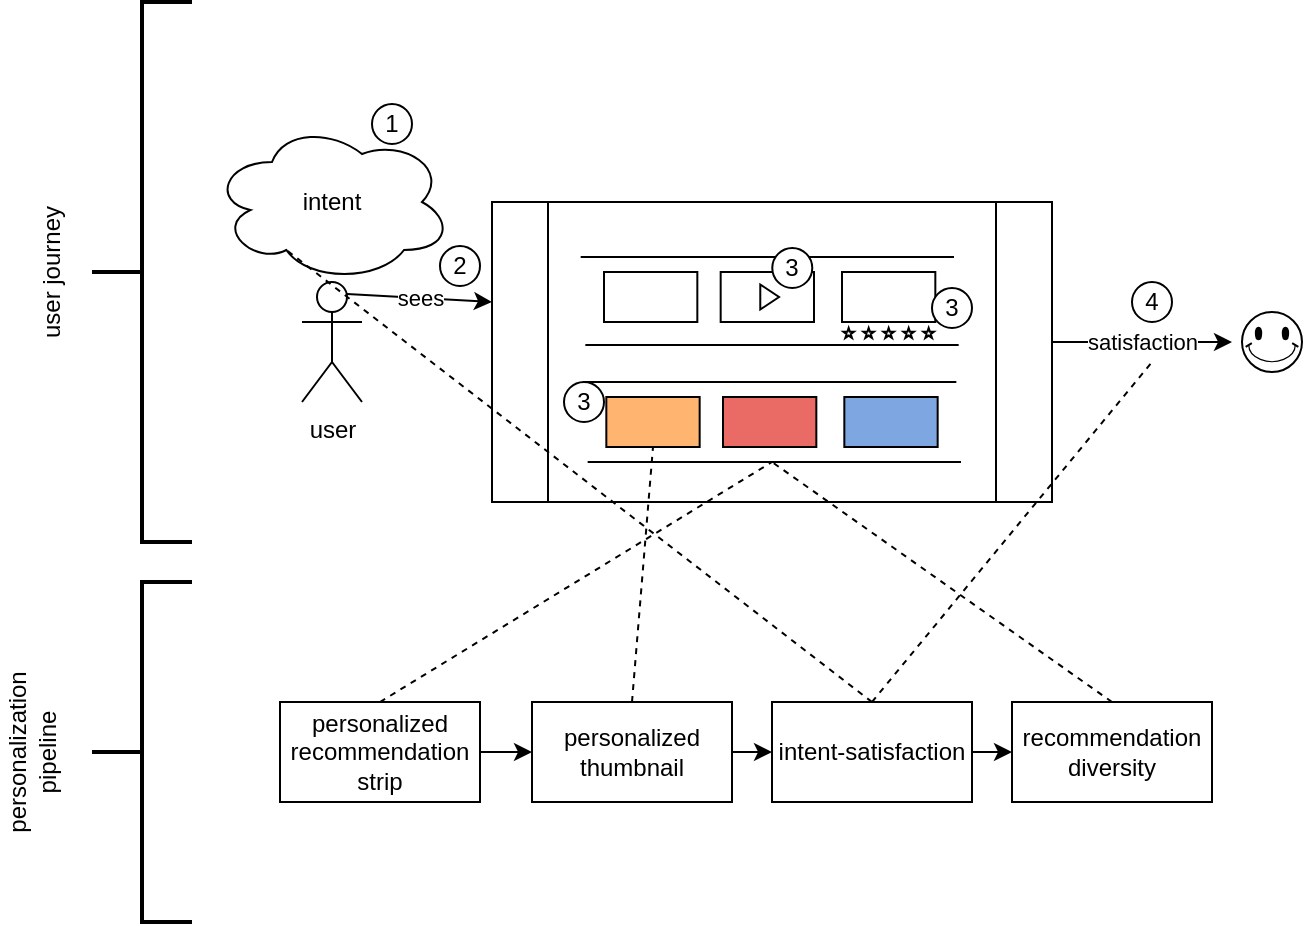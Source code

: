 <mxfile version="21.2.2" type="device">
  <diagram name="Page-1" id="Az8x2k57voQ6nQuQkXxz">
    <mxGraphModel dx="799" dy="1539" grid="1" gridSize="10" guides="1" tooltips="1" connect="1" arrows="1" fold="1" page="1" pageScale="1" pageWidth="850" pageHeight="1100" math="0" shadow="0">
      <root>
        <mxCell id="0" />
        <mxCell id="1" parent="0" />
        <mxCell id="Y36BE1ZCJrBh50Uf27bB-40" style="edgeStyle=orthogonalEdgeStyle;rounded=0;orthogonalLoop=1;jettySize=auto;html=1;exitX=1;exitY=0.5;exitDx=0;exitDy=0;entryX=0;entryY=0.5;entryDx=0;entryDy=0;" edge="1" parent="1" source="lcejkJ3VUB7gTLv_sKPh-1" target="lcejkJ3VUB7gTLv_sKPh-2">
          <mxGeometry relative="1" as="geometry" />
        </mxCell>
        <mxCell id="lcejkJ3VUB7gTLv_sKPh-1" value="personalized recommendation strip" style="rounded=0;whiteSpace=wrap;html=1;" parent="1" vertex="1">
          <mxGeometry x="154" y="340" width="100" height="50" as="geometry" />
        </mxCell>
        <mxCell id="Y36BE1ZCJrBh50Uf27bB-41" style="edgeStyle=orthogonalEdgeStyle;rounded=0;orthogonalLoop=1;jettySize=auto;html=1;exitX=1;exitY=0.5;exitDx=0;exitDy=0;entryX=0;entryY=0.5;entryDx=0;entryDy=0;" edge="1" parent="1" source="lcejkJ3VUB7gTLv_sKPh-2" target="lcejkJ3VUB7gTLv_sKPh-3">
          <mxGeometry relative="1" as="geometry" />
        </mxCell>
        <mxCell id="lcejkJ3VUB7gTLv_sKPh-2" value="personalized thumbnail" style="rounded=0;whiteSpace=wrap;html=1;" parent="1" vertex="1">
          <mxGeometry x="280" y="340" width="100" height="50" as="geometry" />
        </mxCell>
        <mxCell id="Y36BE1ZCJrBh50Uf27bB-42" style="edgeStyle=orthogonalEdgeStyle;rounded=0;orthogonalLoop=1;jettySize=auto;html=1;exitX=1;exitY=0.5;exitDx=0;exitDy=0;entryX=0;entryY=0.5;entryDx=0;entryDy=0;" edge="1" parent="1" source="lcejkJ3VUB7gTLv_sKPh-3" target="lcejkJ3VUB7gTLv_sKPh-4">
          <mxGeometry relative="1" as="geometry" />
        </mxCell>
        <mxCell id="lcejkJ3VUB7gTLv_sKPh-3" value="intent-satisfaction" style="rounded=0;whiteSpace=wrap;html=1;" parent="1" vertex="1">
          <mxGeometry x="400" y="340" width="100" height="50" as="geometry" />
        </mxCell>
        <mxCell id="lcejkJ3VUB7gTLv_sKPh-4" value="recommendation diversity" style="rounded=0;whiteSpace=wrap;html=1;" parent="1" vertex="1">
          <mxGeometry x="520" y="340" width="100" height="50" as="geometry" />
        </mxCell>
        <mxCell id="lcejkJ3VUB7gTLv_sKPh-6" value="intent" style="ellipse;shape=cloud;whiteSpace=wrap;html=1;" parent="1" vertex="1">
          <mxGeometry x="120" y="50" width="120" height="80" as="geometry" />
        </mxCell>
        <mxCell id="lcejkJ3VUB7gTLv_sKPh-7" value="user" style="shape=umlActor;verticalLabelPosition=bottom;verticalAlign=top;html=1;outlineConnect=0;" parent="1" vertex="1">
          <mxGeometry x="165" y="130" width="30" height="60" as="geometry" />
        </mxCell>
        <mxCell id="Y36BE1ZCJrBh50Uf27bB-1" value="" style="group" vertex="1" connectable="0" parent="1">
          <mxGeometry x="260" y="90" width="280" height="150" as="geometry" />
        </mxCell>
        <mxCell id="lcejkJ3VUB7gTLv_sKPh-9" value="" style="shape=process;whiteSpace=wrap;html=1;backgroundOutline=1;" parent="Y36BE1ZCJrBh50Uf27bB-1" vertex="1">
          <mxGeometry width="280" height="150" as="geometry" />
        </mxCell>
        <mxCell id="lcejkJ3VUB7gTLv_sKPh-11" value="" style="endArrow=none;html=1;rounded=0;" parent="Y36BE1ZCJrBh50Uf27bB-1" edge="1">
          <mxGeometry width="50" height="50" relative="1" as="geometry">
            <mxPoint x="44.333" y="27.5" as="sourcePoint" />
            <mxPoint x="231.0" y="27.5" as="targetPoint" />
          </mxGeometry>
        </mxCell>
        <mxCell id="lcejkJ3VUB7gTLv_sKPh-12" value="" style="endArrow=none;html=1;rounded=0;" parent="Y36BE1ZCJrBh50Uf27bB-1" edge="1">
          <mxGeometry width="50" height="50" relative="1" as="geometry">
            <mxPoint x="46.667" y="71.5" as="sourcePoint" />
            <mxPoint x="233.333" y="71.5" as="targetPoint" />
          </mxGeometry>
        </mxCell>
        <mxCell id="lcejkJ3VUB7gTLv_sKPh-14" value="" style="rounded=0;whiteSpace=wrap;html=1;" parent="Y36BE1ZCJrBh50Uf27bB-1" vertex="1">
          <mxGeometry x="56" y="35" width="46.667" height="25" as="geometry" />
        </mxCell>
        <mxCell id="lcejkJ3VUB7gTLv_sKPh-15" value="" style="rounded=0;whiteSpace=wrap;html=1;" parent="Y36BE1ZCJrBh50Uf27bB-1" vertex="1">
          <mxGeometry x="114.333" y="35" width="46.667" height="25" as="geometry" />
        </mxCell>
        <mxCell id="lcejkJ3VUB7gTLv_sKPh-16" value="" style="rounded=0;whiteSpace=wrap;html=1;" parent="Y36BE1ZCJrBh50Uf27bB-1" vertex="1">
          <mxGeometry x="175" y="35" width="46.667" height="25" as="geometry" />
        </mxCell>
        <mxCell id="lcejkJ3VUB7gTLv_sKPh-17" value="" style="endArrow=none;html=1;rounded=0;" parent="Y36BE1ZCJrBh50Uf27bB-1" edge="1">
          <mxGeometry width="50" height="50" relative="1" as="geometry">
            <mxPoint x="45.5" y="90" as="sourcePoint" />
            <mxPoint x="232.167" y="90" as="targetPoint" />
          </mxGeometry>
        </mxCell>
        <mxCell id="lcejkJ3VUB7gTLv_sKPh-18" value="" style="endArrow=none;html=1;rounded=0;" parent="Y36BE1ZCJrBh50Uf27bB-1" edge="1">
          <mxGeometry width="50" height="50" relative="1" as="geometry">
            <mxPoint x="47.833" y="130" as="sourcePoint" />
            <mxPoint x="234.5" y="130" as="targetPoint" />
          </mxGeometry>
        </mxCell>
        <mxCell id="lcejkJ3VUB7gTLv_sKPh-19" value="" style="rounded=0;whiteSpace=wrap;html=1;fillColor=#FFB570;" parent="Y36BE1ZCJrBh50Uf27bB-1" vertex="1">
          <mxGeometry x="57.167" y="97.5" width="46.667" height="25" as="geometry" />
        </mxCell>
        <mxCell id="lcejkJ3VUB7gTLv_sKPh-20" value="" style="rounded=0;whiteSpace=wrap;html=1;fillColor=#EA6B66;" parent="Y36BE1ZCJrBh50Uf27bB-1" vertex="1">
          <mxGeometry x="115.5" y="97.5" width="46.667" height="25" as="geometry" />
        </mxCell>
        <mxCell id="lcejkJ3VUB7gTLv_sKPh-21" value="" style="rounded=0;whiteSpace=wrap;html=1;fillColor=#7EA6E0;" parent="Y36BE1ZCJrBh50Uf27bB-1" vertex="1">
          <mxGeometry x="176.167" y="97.5" width="46.667" height="25" as="geometry" />
        </mxCell>
        <mxCell id="Y36BE1ZCJrBh50Uf27bB-6" value="" style="triangle;whiteSpace=wrap;html=1;" vertex="1" parent="Y36BE1ZCJrBh50Uf27bB-1">
          <mxGeometry x="134.14" y="41.25" width="9.38" height="12.5" as="geometry" />
        </mxCell>
        <mxCell id="Y36BE1ZCJrBh50Uf27bB-18" value="3" style="ellipse;whiteSpace=wrap;html=1;aspect=fixed;" vertex="1" parent="Y36BE1ZCJrBh50Uf27bB-1">
          <mxGeometry x="140.14" y="23" width="20" height="20" as="geometry" />
        </mxCell>
        <mxCell id="Y36BE1ZCJrBh50Uf27bB-24" value="" style="group" vertex="1" connectable="0" parent="Y36BE1ZCJrBh50Uf27bB-1">
          <mxGeometry x="175.7" y="63" width="45.26" height="5" as="geometry" />
        </mxCell>
        <mxCell id="Y36BE1ZCJrBh50Uf27bB-2" value="" style="verticalLabelPosition=bottom;verticalAlign=top;html=1;shape=mxgraph.basic.star" vertex="1" parent="Y36BE1ZCJrBh50Uf27bB-24">
          <mxGeometry width="5.26" height="5" as="geometry" />
        </mxCell>
        <mxCell id="Y36BE1ZCJrBh50Uf27bB-20" value="" style="verticalLabelPosition=bottom;verticalAlign=top;html=1;shape=mxgraph.basic.star" vertex="1" parent="Y36BE1ZCJrBh50Uf27bB-24">
          <mxGeometry x="10" width="5.26" height="5" as="geometry" />
        </mxCell>
        <mxCell id="Y36BE1ZCJrBh50Uf27bB-21" value="" style="verticalLabelPosition=bottom;verticalAlign=top;html=1;shape=mxgraph.basic.star" vertex="1" parent="Y36BE1ZCJrBh50Uf27bB-24">
          <mxGeometry x="20" width="5.26" height="5" as="geometry" />
        </mxCell>
        <mxCell id="Y36BE1ZCJrBh50Uf27bB-22" value="" style="verticalLabelPosition=bottom;verticalAlign=top;html=1;shape=mxgraph.basic.star" vertex="1" parent="Y36BE1ZCJrBh50Uf27bB-24">
          <mxGeometry x="30" width="5.26" height="5" as="geometry" />
        </mxCell>
        <mxCell id="Y36BE1ZCJrBh50Uf27bB-23" value="" style="verticalLabelPosition=bottom;verticalAlign=top;html=1;shape=mxgraph.basic.star" vertex="1" parent="Y36BE1ZCJrBh50Uf27bB-24">
          <mxGeometry x="40" width="5.26" height="5" as="geometry" />
        </mxCell>
        <mxCell id="Y36BE1ZCJrBh50Uf27bB-27" value="3" style="ellipse;whiteSpace=wrap;html=1;aspect=fixed;" vertex="1" parent="Y36BE1ZCJrBh50Uf27bB-1">
          <mxGeometry x="220" y="43" width="20" height="20" as="geometry" />
        </mxCell>
        <mxCell id="Y36BE1ZCJrBh50Uf27bB-43" value="3" style="ellipse;whiteSpace=wrap;html=1;aspect=fixed;" vertex="1" parent="Y36BE1ZCJrBh50Uf27bB-1">
          <mxGeometry x="36" y="90" width="20" height="20" as="geometry" />
        </mxCell>
        <mxCell id="Y36BE1ZCJrBh50Uf27bB-9" value="" style="strokeWidth=2;html=1;shape=mxgraph.flowchart.annotation_2;align=left;labelPosition=right;pointerEvents=1;" vertex="1" parent="1">
          <mxGeometry x="60" y="-10" width="50" height="270" as="geometry" />
        </mxCell>
        <mxCell id="Y36BE1ZCJrBh50Uf27bB-10" value="user journey" style="text;html=1;strokeColor=none;fillColor=none;align=center;verticalAlign=middle;whiteSpace=wrap;rounded=0;rotation=-90;" vertex="1" parent="1">
          <mxGeometry x="-20" y="110" width="120" height="30" as="geometry" />
        </mxCell>
        <mxCell id="Y36BE1ZCJrBh50Uf27bB-11" value="" style="strokeWidth=2;html=1;shape=mxgraph.flowchart.annotation_2;align=left;labelPosition=right;pointerEvents=1;" vertex="1" parent="1">
          <mxGeometry x="60" y="280" width="50" height="170" as="geometry" />
        </mxCell>
        <mxCell id="Y36BE1ZCJrBh50Uf27bB-12" value="personalization pipeline" style="text;html=1;strokeColor=none;fillColor=none;align=center;verticalAlign=middle;whiteSpace=wrap;rounded=0;rotation=-90;" vertex="1" parent="1">
          <mxGeometry x="-30" y="350" width="120" height="30" as="geometry" />
        </mxCell>
        <mxCell id="Y36BE1ZCJrBh50Uf27bB-14" value="1" style="ellipse;whiteSpace=wrap;html=1;aspect=fixed;" vertex="1" parent="1">
          <mxGeometry x="200" y="41" width="20" height="20" as="geometry" />
        </mxCell>
        <mxCell id="Y36BE1ZCJrBh50Uf27bB-16" value="2" style="ellipse;whiteSpace=wrap;html=1;aspect=fixed;" vertex="1" parent="1">
          <mxGeometry x="234" y="112" width="20" height="20" as="geometry" />
        </mxCell>
        <mxCell id="Y36BE1ZCJrBh50Uf27bB-17" value="sees" style="endArrow=classic;html=1;rounded=0;exitX=0.75;exitY=0.1;exitDx=0;exitDy=0;exitPerimeter=0;" edge="1" parent="1" source="lcejkJ3VUB7gTLv_sKPh-7">
          <mxGeometry width="50" height="50" relative="1" as="geometry">
            <mxPoint x="185" y="140" as="sourcePoint" />
            <mxPoint x="260" y="140" as="targetPoint" />
          </mxGeometry>
        </mxCell>
        <mxCell id="Y36BE1ZCJrBh50Uf27bB-28" value="" style="verticalLabelPosition=bottom;verticalAlign=top;html=1;shape=mxgraph.basic.smiley" vertex="1" parent="1">
          <mxGeometry x="635" y="145" width="30" height="30" as="geometry" />
        </mxCell>
        <mxCell id="Y36BE1ZCJrBh50Uf27bB-29" value="satisfaction" style="endArrow=classic;html=1;rounded=0;exitX=0.75;exitY=0.1;exitDx=0;exitDy=0;exitPerimeter=0;" edge="1" parent="1">
          <mxGeometry width="50" height="50" relative="1" as="geometry">
            <mxPoint x="540" y="160" as="sourcePoint" />
            <mxPoint x="630" y="160" as="targetPoint" />
          </mxGeometry>
        </mxCell>
        <mxCell id="Y36BE1ZCJrBh50Uf27bB-32" value="4" style="ellipse;whiteSpace=wrap;html=1;aspect=fixed;" vertex="1" parent="1">
          <mxGeometry x="580" y="130" width="20" height="20" as="geometry" />
        </mxCell>
        <mxCell id="Y36BE1ZCJrBh50Uf27bB-33" value="" style="endArrow=none;dashed=1;html=1;rounded=0;exitX=0.5;exitY=0;exitDx=0;exitDy=0;" edge="1" parent="1" source="lcejkJ3VUB7gTLv_sKPh-1">
          <mxGeometry width="50" height="50" relative="1" as="geometry">
            <mxPoint x="410" y="230" as="sourcePoint" />
            <mxPoint x="400" y="220" as="targetPoint" />
          </mxGeometry>
        </mxCell>
        <mxCell id="Y36BE1ZCJrBh50Uf27bB-34" value="" style="endArrow=none;dashed=1;html=1;rounded=0;entryX=0.5;entryY=1;entryDx=0;entryDy=0;exitX=0.5;exitY=0;exitDx=0;exitDy=0;" edge="1" parent="1" source="lcejkJ3VUB7gTLv_sKPh-2" target="lcejkJ3VUB7gTLv_sKPh-19">
          <mxGeometry width="50" height="50" relative="1" as="geometry">
            <mxPoint x="410" y="230" as="sourcePoint" />
            <mxPoint x="460" y="180" as="targetPoint" />
          </mxGeometry>
        </mxCell>
        <mxCell id="Y36BE1ZCJrBh50Uf27bB-35" value="" style="endArrow=none;dashed=1;html=1;rounded=0;exitX=0.5;exitY=0;exitDx=0;exitDy=0;" edge="1" parent="1" source="lcejkJ3VUB7gTLv_sKPh-4">
          <mxGeometry width="50" height="50" relative="1" as="geometry">
            <mxPoint x="410" y="230" as="sourcePoint" />
            <mxPoint x="400" y="220" as="targetPoint" />
          </mxGeometry>
        </mxCell>
        <mxCell id="Y36BE1ZCJrBh50Uf27bB-36" value="" style="endArrow=none;dashed=1;html=1;rounded=0;entryX=0.31;entryY=0.8;entryDx=0;entryDy=0;entryPerimeter=0;exitX=0.5;exitY=0;exitDx=0;exitDy=0;" edge="1" parent="1" source="lcejkJ3VUB7gTLv_sKPh-3" target="lcejkJ3VUB7gTLv_sKPh-6">
          <mxGeometry width="50" height="50" relative="1" as="geometry">
            <mxPoint x="490" y="340" as="sourcePoint" />
            <mxPoint x="540" y="290" as="targetPoint" />
          </mxGeometry>
        </mxCell>
        <mxCell id="Y36BE1ZCJrBh50Uf27bB-39" value="" style="endArrow=none;dashed=1;html=1;rounded=0;exitX=0.5;exitY=0;exitDx=0;exitDy=0;" edge="1" parent="1" source="lcejkJ3VUB7gTLv_sKPh-3">
          <mxGeometry width="50" height="50" relative="1" as="geometry">
            <mxPoint x="190" y="350" as="sourcePoint" />
            <mxPoint x="590" y="170" as="targetPoint" />
          </mxGeometry>
        </mxCell>
      </root>
    </mxGraphModel>
  </diagram>
</mxfile>
